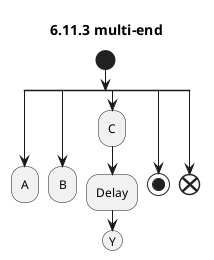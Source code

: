 @startuml
title 6.11.3 multi-end
start
split
    :A;
    kill
split again
    :B;
    detach
split again
    :C;
    :Delay;
    (Y)
    kill
split again
    stop
split again
    end
end split
@enduml
